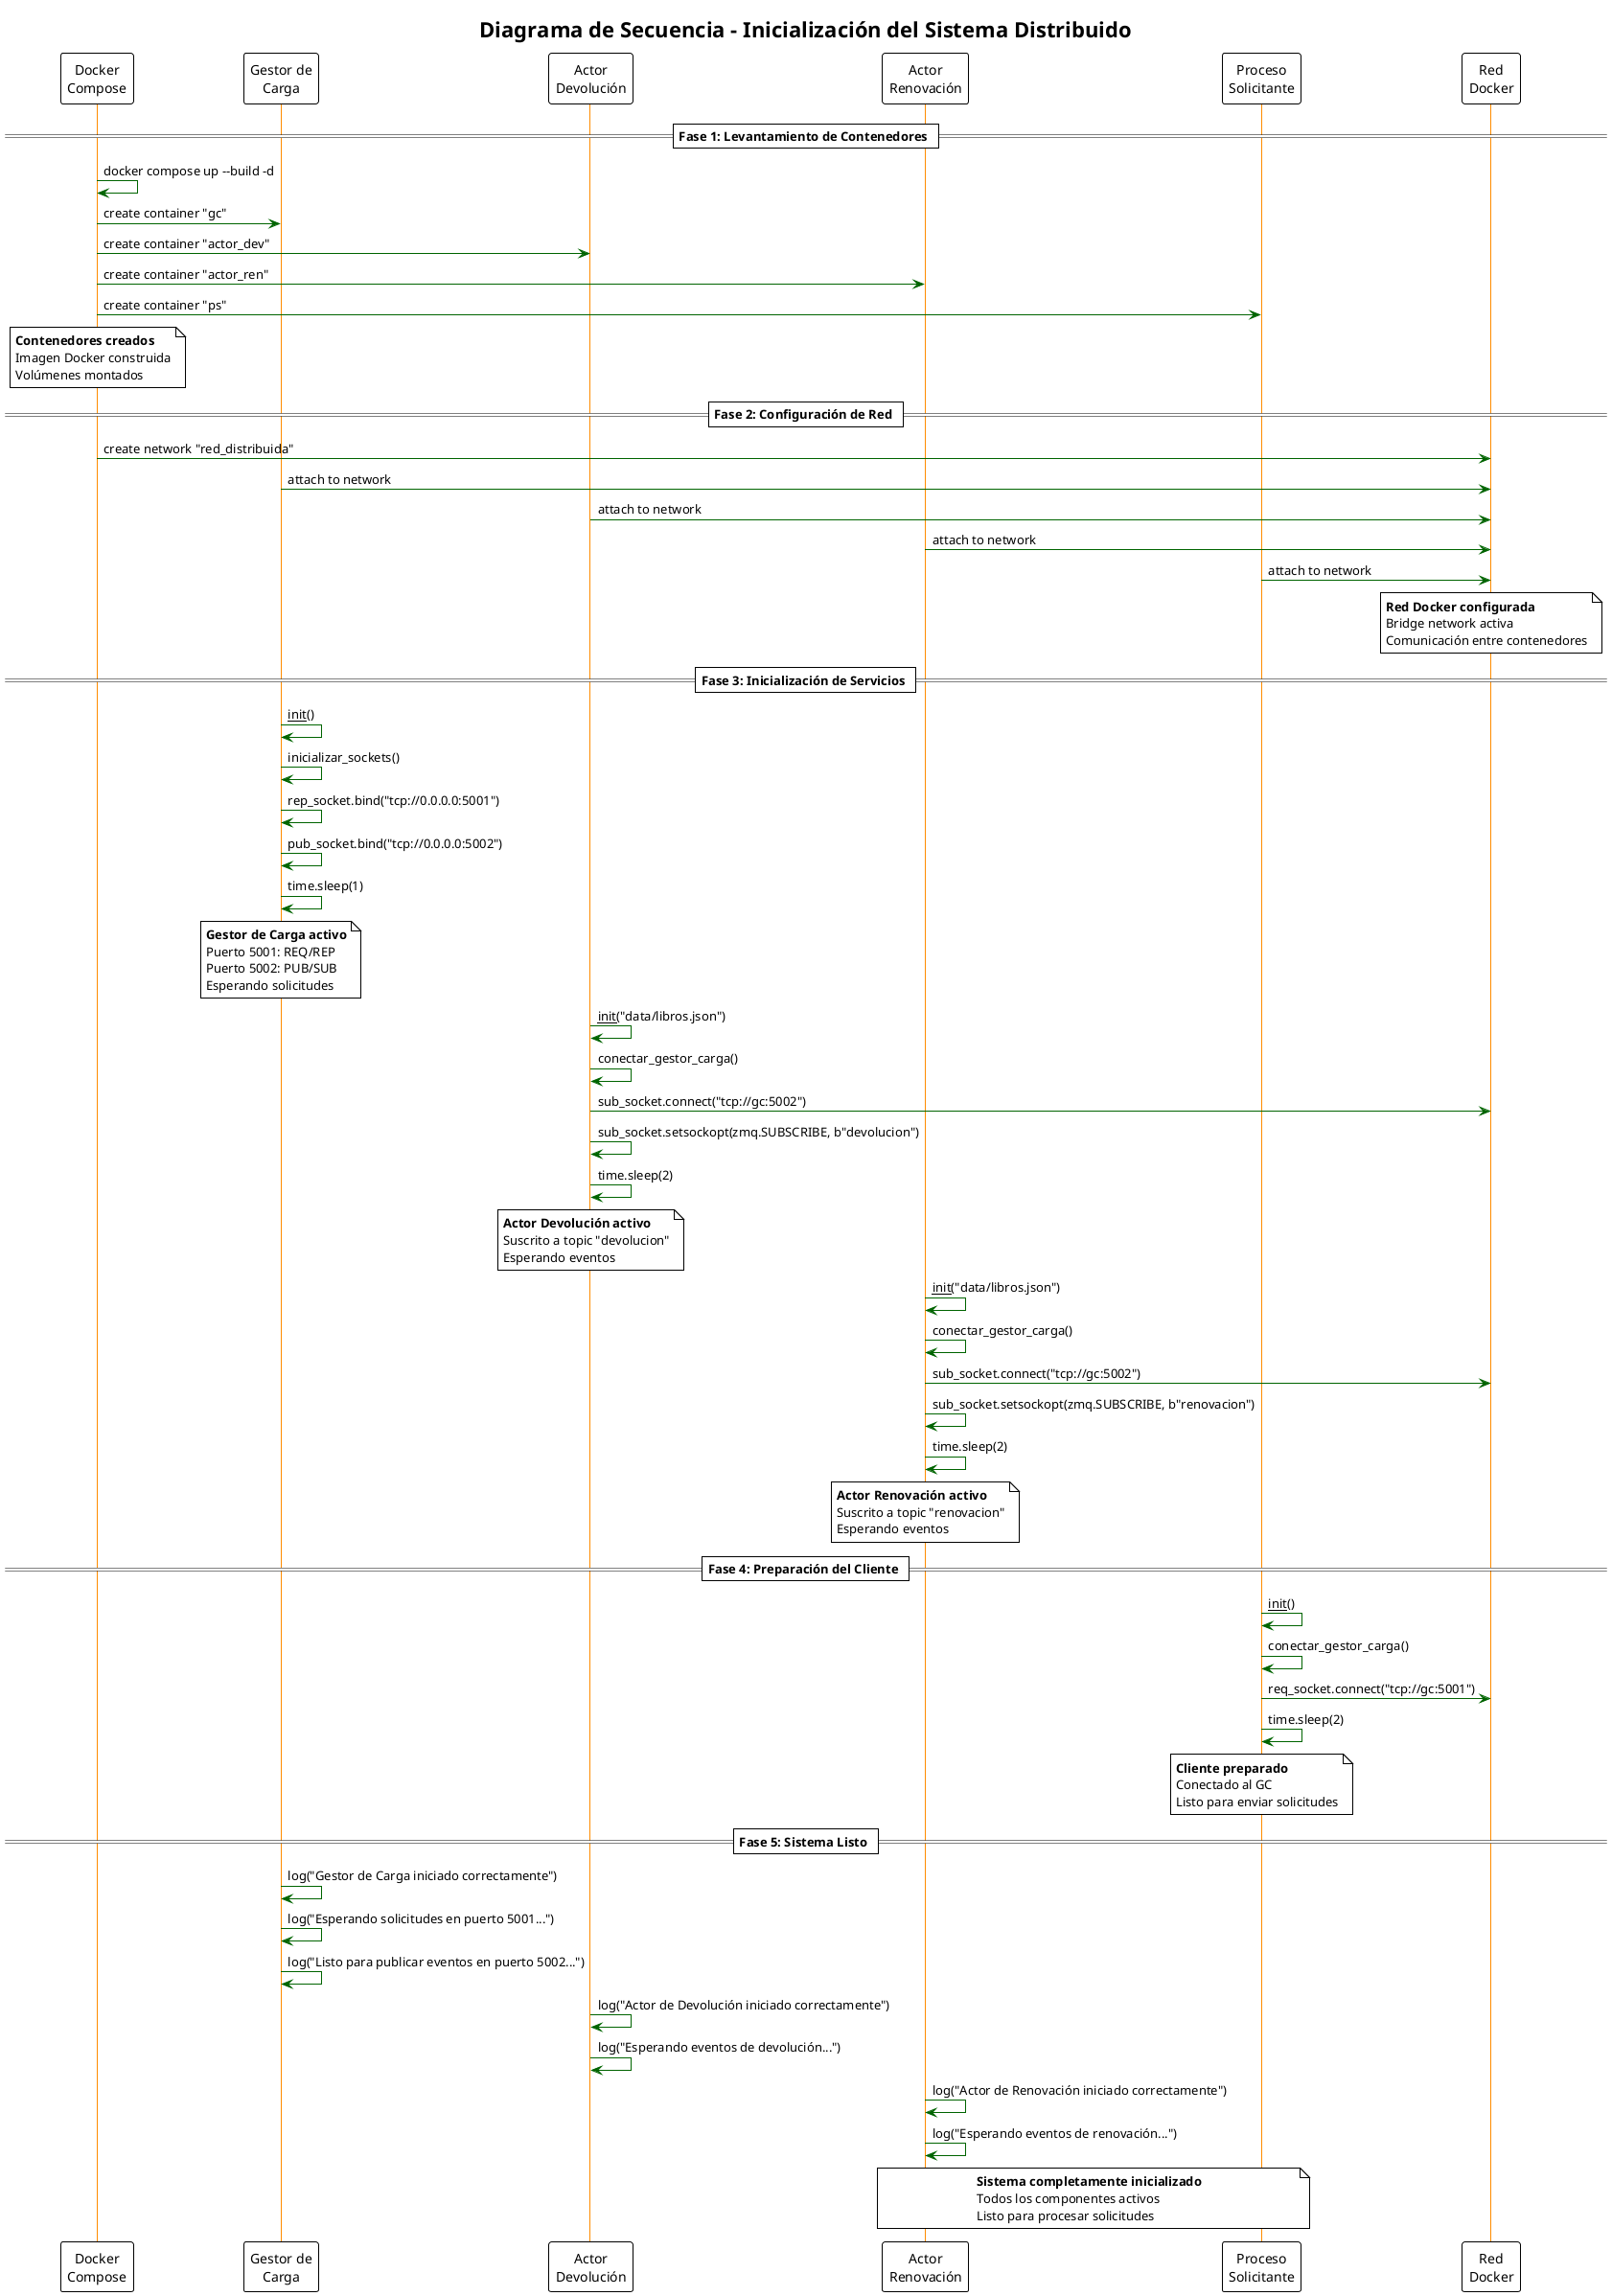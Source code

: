 @startuml
!theme plain
title Diagrama de Secuencia - Inicialización del Sistema Distribuido

skinparam sequence {
  BackgroundColor LightBlue
  BorderColor DarkBlue
  ArrowColor DarkGreen
  LifeLineBackgroundColor LightYellow
  LifeLineBorderColor DarkOrange
}

participant "Docker\nCompose" as DC
participant "Gestor de\nCarga" as GC
participant "Actor\nDevolución" as AD
participant "Actor\nRenovación" as AR
participant "Proceso\nSolicitante" as PS
participant "Red\nDocker" as NET

== Fase 1: Levantamiento de Contenedores ==

DC -> DC : docker compose up --build -d
DC -> GC : create container "gc"
DC -> AD : create container "actor_dev"
DC -> AR : create container "actor_ren"
DC -> PS : create container "ps"

note over DC
**Contenedores creados**
Imagen Docker construida
Volúmenes montados
end note

== Fase 2: Configuración de Red ==

DC -> NET : create network "red_distribuida"
GC -> NET : attach to network
AD -> NET : attach to network
AR -> NET : attach to network
PS -> NET : attach to network

note over NET
**Red Docker configurada**
Bridge network activa
Comunicación entre contenedores
end note

== Fase 3: Inicialización de Servicios ==

GC -> GC : __init__()
GC -> GC : inicializar_sockets()
GC -> GC : rep_socket.bind("tcp://0.0.0.0:5001")
GC -> GC : pub_socket.bind("tcp://0.0.0.0:5002")
GC -> GC : time.sleep(1)

note over GC
**Gestor de Carga activo**
Puerto 5001: REQ/REP
Puerto 5002: PUB/SUB
Esperando solicitudes
end note

AD -> AD : __init__("data/libros.json")
AD -> AD : conectar_gestor_carga()
AD -> NET : sub_socket.connect("tcp://gc:5002")
AD -> AD : sub_socket.setsockopt(zmq.SUBSCRIBE, b"devolucion")
AD -> AD : time.sleep(2)

note over AD
**Actor Devolución activo**
Suscrito a topic "devolucion"
Esperando eventos
end note

AR -> AR : __init__("data/libros.json")
AR -> AR : conectar_gestor_carga()
AR -> NET : sub_socket.connect("tcp://gc:5002")
AR -> AR : sub_socket.setsockopt(zmq.SUBSCRIBE, b"renovacion")
AR -> AR : time.sleep(2)

note over AR
**Actor Renovación activo**
Suscrito a topic "renovacion"
Esperando eventos
end note

== Fase 4: Preparación del Cliente ==

PS -> PS : __init__()
PS -> PS : conectar_gestor_carga()
PS -> NET : req_socket.connect("tcp://gc:5001")
PS -> PS : time.sleep(2)

note over PS
**Cliente preparado**
Conectado al GC
Listo para enviar solicitudes
end note

== Fase 5: Sistema Listo ==

GC -> GC : log("Gestor de Carga iniciado correctamente")
GC -> GC : log("Esperando solicitudes en puerto 5001...")
GC -> GC : log("Listo para publicar eventos en puerto 5002...")

AD -> AD : log("Actor de Devolución iniciado correctamente")
AD -> AD : log("Esperando eventos de devolución...")

AR -> AR : log("Actor de Renovación iniciado correctamente")
AR -> AR : log("Esperando eventos de renovación...")

note over PS,AR
**Sistema completamente inicializado**
Todos los componentes activos
Listo para procesar solicitudes
end note

@enduml
